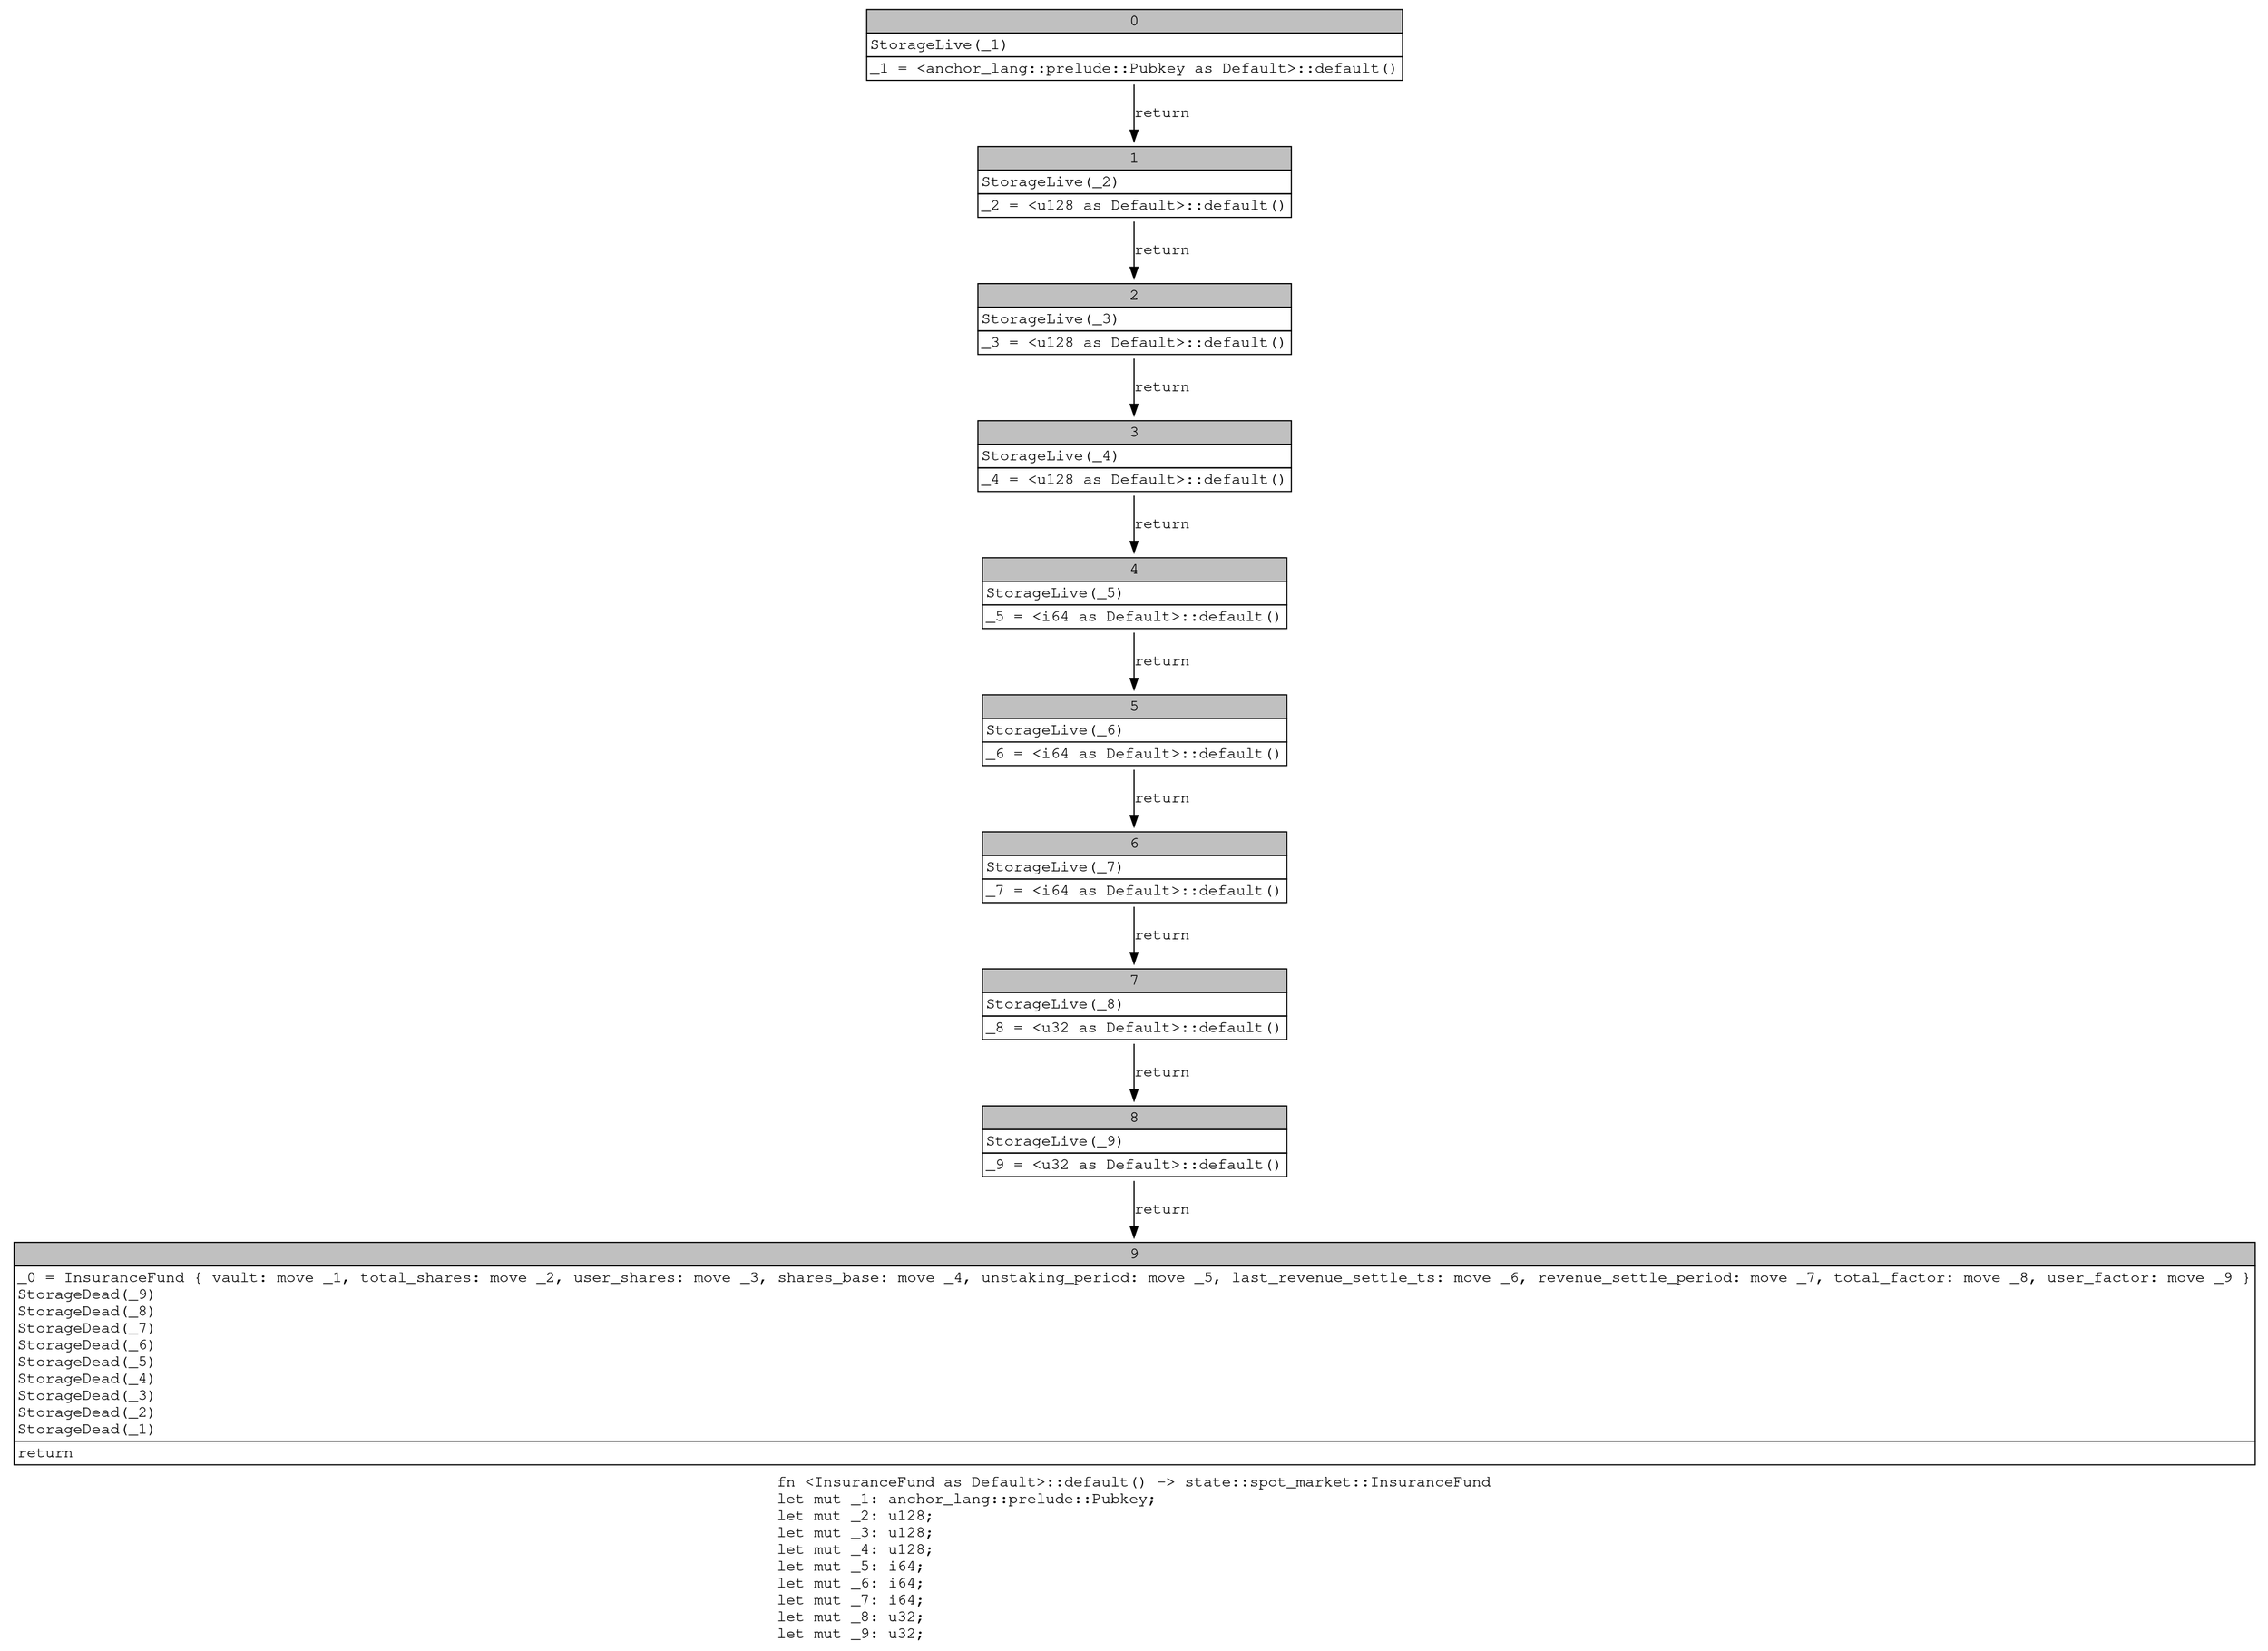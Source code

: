 digraph Mir_0_18003 {
    graph [fontname="Courier, monospace"];
    node [fontname="Courier, monospace"];
    edge [fontname="Courier, monospace"];
    label=<fn &lt;InsuranceFund as Default&gt;::default() -&gt; state::spot_market::InsuranceFund<br align="left"/>let mut _1: anchor_lang::prelude::Pubkey;<br align="left"/>let mut _2: u128;<br align="left"/>let mut _3: u128;<br align="left"/>let mut _4: u128;<br align="left"/>let mut _5: i64;<br align="left"/>let mut _6: i64;<br align="left"/>let mut _7: i64;<br align="left"/>let mut _8: u32;<br align="left"/>let mut _9: u32;<br align="left"/>>;
    bb0__0_18003 [shape="none", label=<<table border="0" cellborder="1" cellspacing="0"><tr><td bgcolor="gray" align="center" colspan="1">0</td></tr><tr><td align="left" balign="left">StorageLive(_1)<br/></td></tr><tr><td align="left">_1 = &lt;anchor_lang::prelude::Pubkey as Default&gt;::default()</td></tr></table>>];
    bb1__0_18003 [shape="none", label=<<table border="0" cellborder="1" cellspacing="0"><tr><td bgcolor="gray" align="center" colspan="1">1</td></tr><tr><td align="left" balign="left">StorageLive(_2)<br/></td></tr><tr><td align="left">_2 = &lt;u128 as Default&gt;::default()</td></tr></table>>];
    bb2__0_18003 [shape="none", label=<<table border="0" cellborder="1" cellspacing="0"><tr><td bgcolor="gray" align="center" colspan="1">2</td></tr><tr><td align="left" balign="left">StorageLive(_3)<br/></td></tr><tr><td align="left">_3 = &lt;u128 as Default&gt;::default()</td></tr></table>>];
    bb3__0_18003 [shape="none", label=<<table border="0" cellborder="1" cellspacing="0"><tr><td bgcolor="gray" align="center" colspan="1">3</td></tr><tr><td align="left" balign="left">StorageLive(_4)<br/></td></tr><tr><td align="left">_4 = &lt;u128 as Default&gt;::default()</td></tr></table>>];
    bb4__0_18003 [shape="none", label=<<table border="0" cellborder="1" cellspacing="0"><tr><td bgcolor="gray" align="center" colspan="1">4</td></tr><tr><td align="left" balign="left">StorageLive(_5)<br/></td></tr><tr><td align="left">_5 = &lt;i64 as Default&gt;::default()</td></tr></table>>];
    bb5__0_18003 [shape="none", label=<<table border="0" cellborder="1" cellspacing="0"><tr><td bgcolor="gray" align="center" colspan="1">5</td></tr><tr><td align="left" balign="left">StorageLive(_6)<br/></td></tr><tr><td align="left">_6 = &lt;i64 as Default&gt;::default()</td></tr></table>>];
    bb6__0_18003 [shape="none", label=<<table border="0" cellborder="1" cellspacing="0"><tr><td bgcolor="gray" align="center" colspan="1">6</td></tr><tr><td align="left" balign="left">StorageLive(_7)<br/></td></tr><tr><td align="left">_7 = &lt;i64 as Default&gt;::default()</td></tr></table>>];
    bb7__0_18003 [shape="none", label=<<table border="0" cellborder="1" cellspacing="0"><tr><td bgcolor="gray" align="center" colspan="1">7</td></tr><tr><td align="left" balign="left">StorageLive(_8)<br/></td></tr><tr><td align="left">_8 = &lt;u32 as Default&gt;::default()</td></tr></table>>];
    bb8__0_18003 [shape="none", label=<<table border="0" cellborder="1" cellspacing="0"><tr><td bgcolor="gray" align="center" colspan="1">8</td></tr><tr><td align="left" balign="left">StorageLive(_9)<br/></td></tr><tr><td align="left">_9 = &lt;u32 as Default&gt;::default()</td></tr></table>>];
    bb9__0_18003 [shape="none", label=<<table border="0" cellborder="1" cellspacing="0"><tr><td bgcolor="gray" align="center" colspan="1">9</td></tr><tr><td align="left" balign="left">_0 = InsuranceFund { vault: move _1, total_shares: move _2, user_shares: move _3, shares_base: move _4, unstaking_period: move _5, last_revenue_settle_ts: move _6, revenue_settle_period: move _7, total_factor: move _8, user_factor: move _9 }<br/>StorageDead(_9)<br/>StorageDead(_8)<br/>StorageDead(_7)<br/>StorageDead(_6)<br/>StorageDead(_5)<br/>StorageDead(_4)<br/>StorageDead(_3)<br/>StorageDead(_2)<br/>StorageDead(_1)<br/></td></tr><tr><td align="left">return</td></tr></table>>];
    bb0__0_18003 -> bb1__0_18003 [label="return"];
    bb1__0_18003 -> bb2__0_18003 [label="return"];
    bb2__0_18003 -> bb3__0_18003 [label="return"];
    bb3__0_18003 -> bb4__0_18003 [label="return"];
    bb4__0_18003 -> bb5__0_18003 [label="return"];
    bb5__0_18003 -> bb6__0_18003 [label="return"];
    bb6__0_18003 -> bb7__0_18003 [label="return"];
    bb7__0_18003 -> bb8__0_18003 [label="return"];
    bb8__0_18003 -> bb9__0_18003 [label="return"];
}
